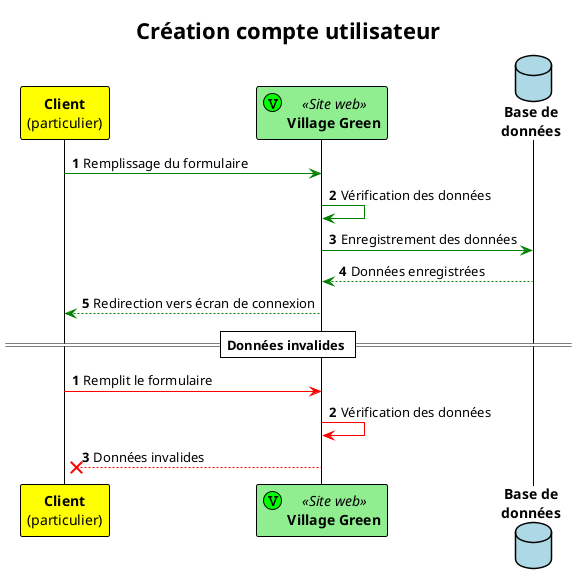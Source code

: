 @startuml

!theme plain

participant "**Client**\n(particulier)" as C #yellow
participant "**Village Green**" as V << (V, #00FF00) Site web >> #lightGreen
database "**Base de**\n**données**" as B #lightBlue

autonumber
C -[#green]> V: Remplissage du formulaire
V -[#green]> V: Vérification des données
V -[#green]> B: Enregistrement des données
B -[#green]-> V: Données enregistrées
V -[#green]-> C: Redirection vers écran de connexion

== Données invalides ==

autonumber 1
C -[#red]> V: Remplit le formulaire
V -[#red]> V: Vérification des données
V -[#red]-X C: Données invalides

title Création compte utilisateur

@enduml
